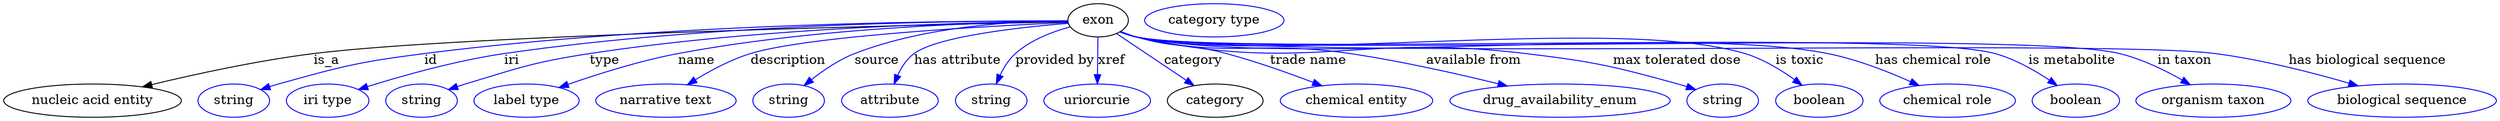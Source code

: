 digraph {
	graph [bb="0,0,2676.9,123"];
	node [label="\N"];
	exon	[height=0.5,
		label=exon,
		pos="1175.5,105",
		width=0.9027];
	"nucleic acid entity"	[height=0.5,
		pos="95.542,18",
		width=2.6539];
	exon -> "nucleic acid entity"	[label=is_a,
		lp="347.54,61.5",
		pos="e,149.46,32.995 1143,103.37 1008.4,100.64 494.51,89.113 333.54,69 273.89,61.547 206.98,46.919 159.33,35.402"];
	id	[color=blue,
		height=0.5,
		label=string,
		pos="247.54,18",
		width=1.0652];
	exon -> id	[color=blue,
		label=id,
		lp="459.54,61.5",
		pos="e,276.53,29.966 1143,104.26 1040.7,104.68 717.41,103.03 452.54,69 381.82,59.914 364.19,55.278 295.54,36 292.43,35.128 289.24,34.158 \
286.04,33.138",
		style=solid];
	iri	[color=blue,
		height=0.5,
		label="iri type",
		pos="348.54,18",
		width=1.2277];
	exon -> iri	[color=blue,
		label=iri,
		lp="546.54,61.5",
		pos="e,381.71,30.13 1142.8,104.31 1048.5,104.74 768.09,102.86 538.54,69 487.12,61.414 429.6,45.143 391.45,33.215",
		style=solid];
	type	[color=blue,
		height=0.5,
		label=string,
		pos="449.54,18",
		width=1.0652];
	exon -> type	[color=blue,
		label=type,
		lp="646.54,61.5",
		pos="e,478.46,30.003 1143.1,103.92 1058.3,103.26 823.35,98.692 630.54,69 569.92,59.665 555.24,53.789 496.54,36 493.78,35.162 490.94,34.255 \
488.09,33.311",
		style=solid];
	name	[color=blue,
		height=0.5,
		label="label type",
		pos="562.54,18",
		width=1.5707];
	exon -> name	[color=blue,
		label=name,
		lp="745.54,61.5",
		pos="e,597.59,32.211 1143,103.91 1068.5,103.18 879.9,98.306 725.54,69 684.69,61.244 639.6,46.946 607.21,35.62",
		style=solid];
	description	[color=blue,
		height=0.5,
		label="narrative text",
		pos="712.54,18",
		width=2.0943];
	exon -> description	[color=blue,
		label=description,
		lp="843.04,61.5",
		pos="e,735.4,35.206 1143.2,102.67 1064.7,99.173 865.84,88.602 802.54,69 781.94,62.62 760.77,51.147 744.14,40.799",
		style=solid];
	source	[color=blue,
		height=0.5,
		label=string,
		pos="844.54,18",
		width=1.0652];
	exon -> source	[color=blue,
		label=source,
		lp="937.54,61.5",
		pos="e,860.7,34.325 1142.8,104.68 1091.9,104.65 991.53,100.14 913.54,69 897.09,62.429 880.93,51.063 868.39,40.827",
		style=solid];
	"has attribute"	[color=blue,
		height=0.5,
		label=attribute,
		pos="952.54,18",
		width=1.4443];
	exon -> "has attribute"	[color=blue,
		label="has attribute",
		lp="1024.5,61.5",
		pos="e,956.74,35.971 1143.5,101.81 1094.3,97.885 1003.3,88.206 977.54,69 969.74,63.181 964.22,54.25 960.38,45.537",
		style=solid];
	"provided by"	[color=blue,
		height=0.5,
		label=string,
		pos="1060.5,18",
		width=1.0652];
	exon -> "provided by"	[color=blue,
		label="provided by",
		lp="1129,61.5",
		pos="e,1066,36.267 1145.4,97.872 1126.7,92.778 1103.1,83.886 1086.5,69 1079.5,62.627 1074,53.869 1070,45.463",
		style=solid];
	xref	[color=blue,
		height=0.5,
		label=uriorcurie,
		pos="1174.5,18",
		width=1.5887];
	exon -> xref	[color=blue,
		label=xref,
		lp="1190,61.5",
		pos="e,1174.7,36.175 1175.3,86.799 1175.2,75.163 1175,59.548 1174.9,46.237",
		style=solid];
	category	[height=0.5,
		pos="1301.5,18",
		width=1.4263];
	exon -> category	[color=blue,
		label=category,
		lp="1278,61.5",
		pos="e,1278.7,34.42 1195.5,90.531 1215.6,77 1246.8,55.946 1270.1,40.178",
		style=solid];
	"trade name"	[color=blue,
		height=0.5,
		label="chemical entity",
		pos="1452.5,18",
		width=2.2748];
	exon -> "trade name"	[color=blue,
		label="trade name",
		lp="1401.5,61.5",
		pos="e,1415.6,34.138 1200,92.898 1205.3,90.725 1211.1,88.621 1216.5,87 1258.6,74.535 1271.2,80.458 1313.5,69 1345,60.495 1379.4,48.134 \
1406.1,37.83",
		style=solid];
	"available from"	[color=blue,
		height=0.5,
		label=drug_availability_enum,
		pos="1670.5,18",
		width=3.2858];
	exon -> "available from"	[color=blue,
		label="available from",
		lp="1579,61.5",
		pos="e,1614.3,33.866 1199.4,92.633 1204.9,90.42 1210.8,88.367 1216.5,87 1316.2,63.068 1345.1,84.207 1446.5,69 1500.2,60.951 1560.2,47.314 \
1604.5,36.313",
		style=solid];
	"max tolerated dose"	[color=blue,
		height=0.5,
		label=string,
		pos="1845.5,18",
		width=1.0652];
	exon -> "max tolerated dose"	[color=blue,
		label="max tolerated dose",
		lp="1797.5,61.5",
		pos="e,1816.6,30.002 1199.4,92.484 1204.9,90.28 1210.8,88.267 1216.5,87 1398.1,46.775 1450,91.518 1634.5,69 1707.9,60.049 1726.3,55.72 \
1797.5,36 1800.7,35.139 1803.9,34.178 1807,33.163",
		style=solid];
	"is toxic"	[color=blue,
		height=0.5,
		label=boolean,
		pos="1948.5,18",
		width=1.2999];
	exon -> "is toxic"	[color=blue,
		label="is toxic",
		lp="1929.5,61.5",
		pos="e,1930.5,34.689 1199.4,92.418 1204.9,90.217 1210.8,88.222 1216.5,87 1358.7,56.652 1731.6,111.8 1870.5,69 1889.3,63.236 1907.8,51.648 \
1922.1,41.078",
		style=solid];
	"has chemical role"	[color=blue,
		height=0.5,
		label="chemical role",
		pos="2086.5,18",
		width=2.022];
	exon -> "has chemical role"	[color=blue,
		label="has chemical role",
		lp="2073,61.5",
		pos="e,2056.2,34.475 1199.3,92.404 1204.9,90.204 1210.8,88.213 1216.5,87 1378.1,52.791 1797.7,101.75 1959.5,69 1989.9,62.86 2022.3,49.963 \
2046.8,38.806",
		style=solid];
	"is metabolite"	[color=blue,
		height=0.5,
		label=boolean,
		pos="2224.5,18",
		width=1.2999];
	exon -> "is metabolite"	[color=blue,
		label="is metabolite",
		lp="2221.5,61.5",
		pos="e,2204.9,34.507 1199.3,92.384 1204.9,90.185 1210.8,88.199 1216.5,87 1316.9,65.991 2040.8,96.914 2139.5,69 2160.1,63.182 2180.8,51.143 \
2196.7,40.336",
		style=solid];
	"in taxon"	[color=blue,
		height=0.5,
		label="organism taxon",
		pos="2372.5,18",
		width=2.3109];
	exon -> "in taxon"	[color=blue,
		label="in taxon",
		lp="2342.5,61.5",
		pos="e,2347.9,35.27 1199.3,92.374 1204.9,90.175 1210.8,88.192 1216.5,87 1331.4,63.105 2158.6,96.934 2272.5,69 2296,63.243 2320.3,51.243 \
2339.1,40.443",
		style=solid];
	"has biological sequence"	[color=blue,
		height=0.5,
		label="biological sequence",
		pos="2575.5,18",
		width=2.8164];
	exon -> "has biological sequence"	[color=blue,
		label="has biological sequence",
		lp="2538,61.5",
		pos="e,2528.4,34.032 1199.3,92.367 1204.9,90.169 1210.8,88.188 1216.5,87 1342.7,60.871 2247.8,85.728 2375.5,69 2424.6,62.572 2479,48.499 \
2518.7,36.917",
		style=solid];
	"named thing_category"	[color=blue,
		height=0.5,
		label="category type",
		pos="1300.5,105",
		width=2.0762];
}
